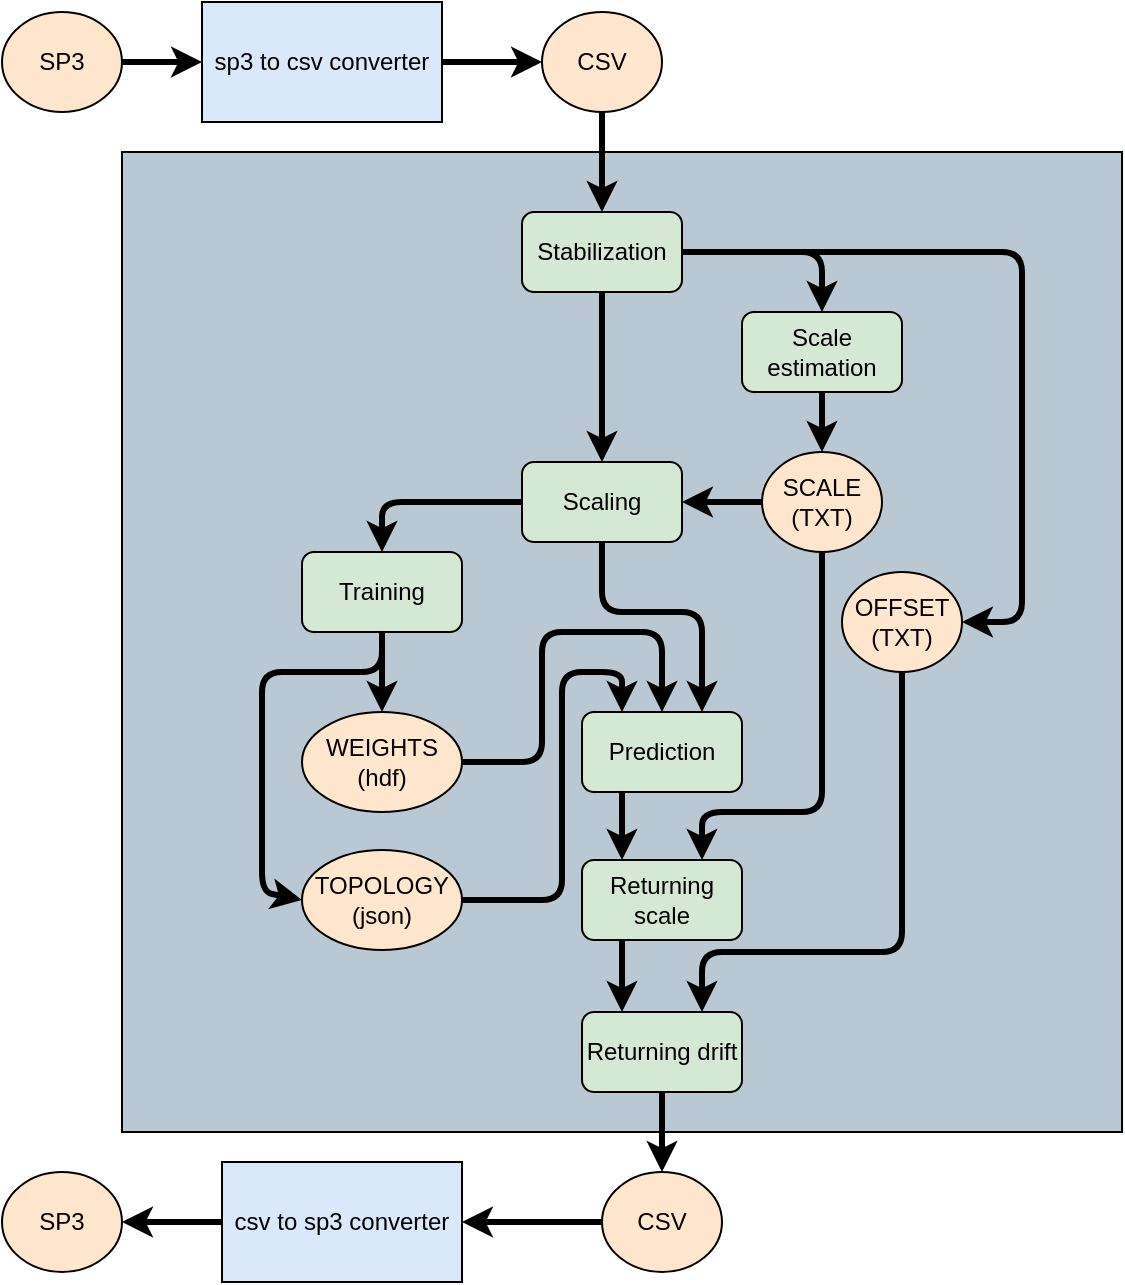 <mxfile version="12.4.2" type="device" pages="1"><diagram id="MZEdNCMs1ffgLzmJNv64" name="Page-1"><mxGraphModel dx="1102" dy="790" grid="1" gridSize="10" guides="1" tooltips="1" connect="1" arrows="1" fold="1" page="1" pageScale="1" pageWidth="827" pageHeight="1169" math="0" shadow="0"><root><mxCell id="0"/><mxCell id="1" parent="0"/><mxCell id="uX3dEctT-2bdbG9sEsrv-47" value="" style="rounded=0;whiteSpace=wrap;html=1;strokeColor=#000000;fillColor=#bac8d3;" parent="1" vertex="1"><mxGeometry x="100" y="115" width="500" height="490" as="geometry"/></mxCell><mxCell id="uX3dEctT-2bdbG9sEsrv-1" value="SP3" style="ellipse;whiteSpace=wrap;html=1;fillColor=#ffe6cc;strokeColor=#000000;" parent="1" vertex="1"><mxGeometry x="40" y="45" width="60" height="50" as="geometry"/></mxCell><mxCell id="uX3dEctT-2bdbG9sEsrv-2" value="sp3 to csv converter" style="rounded=0;whiteSpace=wrap;html=1;strokeColor=#000000;fillColor=#dae8fc;" parent="1" vertex="1"><mxGeometry x="140" y="40" width="120" height="60" as="geometry"/></mxCell><mxCell id="uX3dEctT-2bdbG9sEsrv-3" value="" style="endArrow=classic;html=1;exitX=1;exitY=0.5;exitDx=0;exitDy=0;entryX=0;entryY=0.5;entryDx=0;entryDy=0;strokeWidth=3;" parent="1" source="uX3dEctT-2bdbG9sEsrv-1" target="uX3dEctT-2bdbG9sEsrv-2" edge="1"><mxGeometry width="50" height="50" relative="1" as="geometry"><mxPoint x="130" y="175" as="sourcePoint"/><mxPoint x="180" y="125" as="targetPoint"/></mxGeometry></mxCell><mxCell id="uX3dEctT-2bdbG9sEsrv-4" value="CSV" style="ellipse;whiteSpace=wrap;html=1;fillColor=#ffe6cc;strokeColor=#000000;" parent="1" vertex="1"><mxGeometry x="310" y="45" width="60" height="50" as="geometry"/></mxCell><mxCell id="uX3dEctT-2bdbG9sEsrv-5" value="" style="endArrow=classic;html=1;strokeWidth=3;exitX=1;exitY=0.5;exitDx=0;exitDy=0;entryX=0;entryY=0.5;entryDx=0;entryDy=0;" parent="1" source="uX3dEctT-2bdbG9sEsrv-2" target="uX3dEctT-2bdbG9sEsrv-4" edge="1"><mxGeometry width="50" height="50" relative="1" as="geometry"><mxPoint x="300" y="165" as="sourcePoint"/><mxPoint x="350" y="115" as="targetPoint"/></mxGeometry></mxCell><mxCell id="uX3dEctT-2bdbG9sEsrv-7" value="Stabilization" style="rounded=1;whiteSpace=wrap;html=1;strokeColor=#000000;fillColor=#d5e8d4;" parent="1" vertex="1"><mxGeometry x="300" y="145" width="80" height="40" as="geometry"/></mxCell><mxCell id="uX3dEctT-2bdbG9sEsrv-8" value="Scaling" style="rounded=1;whiteSpace=wrap;html=1;strokeColor=#000000;fillColor=#d5e8d4;" parent="1" vertex="1"><mxGeometry x="300" y="270" width="80" height="40" as="geometry"/></mxCell><mxCell id="uX3dEctT-2bdbG9sEsrv-9" value="" style="endArrow=classic;html=1;strokeWidth=3;exitX=0.5;exitY=1;exitDx=0;exitDy=0;entryX=0.5;entryY=0;entryDx=0;entryDy=0;" parent="1" source="uX3dEctT-2bdbG9sEsrv-4" target="uX3dEctT-2bdbG9sEsrv-7" edge="1"><mxGeometry width="50" height="50" relative="1" as="geometry"><mxPoint x="420" y="145" as="sourcePoint"/><mxPoint x="470" y="95" as="targetPoint"/></mxGeometry></mxCell><mxCell id="uX3dEctT-2bdbG9sEsrv-10" value="" style="endArrow=classic;html=1;strokeWidth=3;exitX=0.5;exitY=1;exitDx=0;exitDy=0;entryX=0.5;entryY=0;entryDx=0;entryDy=0;" parent="1" source="uX3dEctT-2bdbG9sEsrv-7" target="uX3dEctT-2bdbG9sEsrv-8" edge="1"><mxGeometry width="50" height="50" relative="1" as="geometry"><mxPoint x="450" y="225" as="sourcePoint"/><mxPoint x="500" y="175" as="targetPoint"/></mxGeometry></mxCell><mxCell id="uX3dEctT-2bdbG9sEsrv-12" value="Scale estimation" style="rounded=1;whiteSpace=wrap;html=1;strokeColor=#000000;fillColor=#d5e8d4;" parent="1" vertex="1"><mxGeometry x="410" y="195" width="80" height="40" as="geometry"/></mxCell><mxCell id="uX3dEctT-2bdbG9sEsrv-14" value="" style="endArrow=classic;html=1;strokeWidth=3;exitX=1;exitY=0.5;exitDx=0;exitDy=0;entryX=0.5;entryY=0;entryDx=0;entryDy=0;" parent="1" source="uX3dEctT-2bdbG9sEsrv-7" target="uX3dEctT-2bdbG9sEsrv-12" edge="1"><mxGeometry width="50" height="50" relative="1" as="geometry"><mxPoint x="420" y="195" as="sourcePoint"/><mxPoint x="470" y="145" as="targetPoint"/><Array as="points"><mxPoint x="450" y="165"/></Array></mxGeometry></mxCell><mxCell id="uX3dEctT-2bdbG9sEsrv-15" value="SCALE (TXT)" style="ellipse;whiteSpace=wrap;html=1;fillColor=#ffe6cc;strokeColor=#000000;" parent="1" vertex="1"><mxGeometry x="420" y="265" width="60" height="50" as="geometry"/></mxCell><mxCell id="uX3dEctT-2bdbG9sEsrv-16" value="" style="endArrow=classic;html=1;strokeWidth=3;exitX=0.5;exitY=1;exitDx=0;exitDy=0;entryX=0.5;entryY=0;entryDx=0;entryDy=0;" parent="1" source="uX3dEctT-2bdbG9sEsrv-12" target="uX3dEctT-2bdbG9sEsrv-15" edge="1"><mxGeometry width="50" height="50" relative="1" as="geometry"><mxPoint x="520" y="285" as="sourcePoint"/><mxPoint x="570" y="235" as="targetPoint"/></mxGeometry></mxCell><mxCell id="uX3dEctT-2bdbG9sEsrv-17" value="" style="endArrow=classic;html=1;strokeWidth=3;entryX=1;entryY=0.5;entryDx=0;entryDy=0;exitX=0;exitY=0.5;exitDx=0;exitDy=0;" parent="1" source="uX3dEctT-2bdbG9sEsrv-15" target="uX3dEctT-2bdbG9sEsrv-8" edge="1"><mxGeometry width="50" height="50" relative="1" as="geometry"><mxPoint x="480" y="395" as="sourcePoint"/><mxPoint x="530" y="345" as="targetPoint"/></mxGeometry></mxCell><mxCell id="uX3dEctT-2bdbG9sEsrv-18" value="Training" style="rounded=1;whiteSpace=wrap;html=1;strokeColor=#000000;fillColor=#d5e8d4;" parent="1" vertex="1"><mxGeometry x="190" y="315" width="80" height="40" as="geometry"/></mxCell><mxCell id="uX3dEctT-2bdbG9sEsrv-20" value="" style="endArrow=classic;html=1;strokeWidth=3;exitX=0;exitY=0.5;exitDx=0;exitDy=0;entryX=0.5;entryY=0;entryDx=0;entryDy=0;" parent="1" source="uX3dEctT-2bdbG9sEsrv-8" target="uX3dEctT-2bdbG9sEsrv-18" edge="1"><mxGeometry width="50" height="50" relative="1" as="geometry"><mxPoint x="250" y="265" as="sourcePoint"/><mxPoint x="300" y="215" as="targetPoint"/><Array as="points"><mxPoint x="230" y="290"/></Array></mxGeometry></mxCell><mxCell id="uX3dEctT-2bdbG9sEsrv-21" value="WEIGHTS (hdf)" style="ellipse;whiteSpace=wrap;html=1;fillColor=#ffe6cc;strokeColor=#000000;" parent="1" vertex="1"><mxGeometry x="190" y="395" width="80" height="50" as="geometry"/></mxCell><mxCell id="uX3dEctT-2bdbG9sEsrv-22" value="TOPOLOGY&lt;br&gt;(json)" style="ellipse;whiteSpace=wrap;html=1;fillColor=#ffe6cc;strokeColor=#000000;" parent="1" vertex="1"><mxGeometry x="190" y="464" width="80" height="50" as="geometry"/></mxCell><mxCell id="uX3dEctT-2bdbG9sEsrv-23" value="" style="endArrow=classic;html=1;strokeWidth=3;exitX=0.5;exitY=1;exitDx=0;exitDy=0;entryX=0.5;entryY=0;entryDx=0;entryDy=0;" parent="1" source="uX3dEctT-2bdbG9sEsrv-18" target="uX3dEctT-2bdbG9sEsrv-21" edge="1"><mxGeometry width="50" height="50" relative="1" as="geometry"><mxPoint x="120" y="385" as="sourcePoint"/><mxPoint x="170" y="335" as="targetPoint"/></mxGeometry></mxCell><mxCell id="uX3dEctT-2bdbG9sEsrv-24" value="" style="endArrow=classic;html=1;strokeWidth=3;exitX=0.5;exitY=1;exitDx=0;exitDy=0;entryX=0;entryY=0.5;entryDx=0;entryDy=0;" parent="1" source="uX3dEctT-2bdbG9sEsrv-18" target="uX3dEctT-2bdbG9sEsrv-22" edge="1"><mxGeometry width="50" height="50" relative="1" as="geometry"><mxPoint x="50" y="405" as="sourcePoint"/><mxPoint x="120" y="415" as="targetPoint"/><Array as="points"><mxPoint x="230" y="375"/><mxPoint x="170" y="375"/><mxPoint x="170" y="485"/></Array></mxGeometry></mxCell><mxCell id="uX3dEctT-2bdbG9sEsrv-25" value="Prediction" style="rounded=1;whiteSpace=wrap;html=1;strokeColor=#000000;fillColor=#d5e8d4;" parent="1" vertex="1"><mxGeometry x="330" y="395" width="80" height="40" as="geometry"/></mxCell><mxCell id="uX3dEctT-2bdbG9sEsrv-26" value="OFFSET (TXT)" style="ellipse;whiteSpace=wrap;html=1;fillColor=#ffe6cc;strokeColor=#000000;" parent="1" vertex="1"><mxGeometry x="460" y="325" width="60" height="50" as="geometry"/></mxCell><mxCell id="uX3dEctT-2bdbG9sEsrv-27" value="" style="endArrow=classic;html=1;strokeWidth=3;entryX=1;entryY=0.5;entryDx=0;entryDy=0;" parent="1" target="uX3dEctT-2bdbG9sEsrv-26" edge="1"><mxGeometry width="50" height="50" relative="1" as="geometry"><mxPoint x="380" y="165" as="sourcePoint"/><mxPoint x="510" y="345" as="targetPoint"/><Array as="points"><mxPoint x="550" y="165"/><mxPoint x="550" y="350"/></Array></mxGeometry></mxCell><mxCell id="uX3dEctT-2bdbG9sEsrv-28" value="" style="endArrow=classic;html=1;strokeWidth=3;exitX=1;exitY=0.5;exitDx=0;exitDy=0;entryX=0.25;entryY=0;entryDx=0;entryDy=0;" parent="1" source="uX3dEctT-2bdbG9sEsrv-22" target="uX3dEctT-2bdbG9sEsrv-25" edge="1"><mxGeometry width="50" height="50" relative="1" as="geometry"><mxPoint x="280" y="495" as="sourcePoint"/><mxPoint x="330" y="445" as="targetPoint"/><Array as="points"><mxPoint x="320" y="489"/><mxPoint x="320" y="375"/><mxPoint x="350" y="375"/></Array></mxGeometry></mxCell><mxCell id="uX3dEctT-2bdbG9sEsrv-29" value="" style="endArrow=classic;html=1;strokeWidth=3;exitX=1;exitY=0.5;exitDx=0;exitDy=0;entryX=0.5;entryY=0;entryDx=0;entryDy=0;" parent="1" source="uX3dEctT-2bdbG9sEsrv-21" target="uX3dEctT-2bdbG9sEsrv-25" edge="1"><mxGeometry width="50" height="50" relative="1" as="geometry"><mxPoint x="290" y="375" as="sourcePoint"/><mxPoint x="340" y="325" as="targetPoint"/><Array as="points"><mxPoint x="310" y="420"/><mxPoint x="310" y="355"/><mxPoint x="370" y="355"/></Array></mxGeometry></mxCell><mxCell id="uX3dEctT-2bdbG9sEsrv-30" value="" style="endArrow=classic;html=1;strokeWidth=3;exitX=0.5;exitY=1;exitDx=0;exitDy=0;entryX=0.75;entryY=0;entryDx=0;entryDy=0;" parent="1" source="uX3dEctT-2bdbG9sEsrv-8" target="uX3dEctT-2bdbG9sEsrv-25" edge="1"><mxGeometry width="50" height="50" relative="1" as="geometry"><mxPoint x="440" y="465" as="sourcePoint"/><mxPoint x="490" y="415" as="targetPoint"/><Array as="points"><mxPoint x="340" y="345"/><mxPoint x="390" y="345"/></Array></mxGeometry></mxCell><mxCell id="uX3dEctT-2bdbG9sEsrv-31" value="Returning scale" style="rounded=1;whiteSpace=wrap;html=1;strokeColor=#000000;fillColor=#d5e8d4;" parent="1" vertex="1"><mxGeometry x="330" y="469" width="80" height="40" as="geometry"/></mxCell><mxCell id="uX3dEctT-2bdbG9sEsrv-32" value="" style="endArrow=classic;html=1;strokeWidth=3;exitX=0.25;exitY=1;exitDx=0;exitDy=0;entryX=0.25;entryY=0;entryDx=0;entryDy=0;" parent="1" source="uX3dEctT-2bdbG9sEsrv-25" target="uX3dEctT-2bdbG9sEsrv-31" edge="1"><mxGeometry width="50" height="50" relative="1" as="geometry"><mxPoint x="420" y="475" as="sourcePoint"/><mxPoint x="470" y="425" as="targetPoint"/></mxGeometry></mxCell><mxCell id="uX3dEctT-2bdbG9sEsrv-33" value="" style="endArrow=classic;html=1;strokeWidth=3;exitX=0.5;exitY=1;exitDx=0;exitDy=0;entryX=0.75;entryY=0;entryDx=0;entryDy=0;" parent="1" source="uX3dEctT-2bdbG9sEsrv-15" target="uX3dEctT-2bdbG9sEsrv-31" edge="1"><mxGeometry width="50" height="50" relative="1" as="geometry"><mxPoint x="460" y="485" as="sourcePoint"/><mxPoint x="430" y="425" as="targetPoint"/><Array as="points"><mxPoint x="450" y="445"/><mxPoint x="390" y="445"/></Array></mxGeometry></mxCell><mxCell id="uX3dEctT-2bdbG9sEsrv-34" value="Returning drift" style="rounded=1;whiteSpace=wrap;html=1;strokeColor=#000000;fillColor=#d5e8d4;" parent="1" vertex="1"><mxGeometry x="330" y="545" width="80" height="40" as="geometry"/></mxCell><mxCell id="uX3dEctT-2bdbG9sEsrv-35" value="" style="endArrow=classic;html=1;strokeWidth=3;exitX=0.25;exitY=1;exitDx=0;exitDy=0;entryX=0.25;entryY=0;entryDx=0;entryDy=0;" parent="1" source="uX3dEctT-2bdbG9sEsrv-31" target="uX3dEctT-2bdbG9sEsrv-34" edge="1"><mxGeometry width="50" height="50" relative="1" as="geometry"><mxPoint x="450" y="555" as="sourcePoint"/><mxPoint x="500" y="505" as="targetPoint"/></mxGeometry></mxCell><mxCell id="uX3dEctT-2bdbG9sEsrv-36" value="" style="endArrow=classic;html=1;strokeWidth=3;exitX=0.5;exitY=1;exitDx=0;exitDy=0;entryX=0.75;entryY=0;entryDx=0;entryDy=0;" parent="1" source="uX3dEctT-2bdbG9sEsrv-26" target="uX3dEctT-2bdbG9sEsrv-34" edge="1"><mxGeometry width="50" height="50" relative="1" as="geometry"><mxPoint x="490" y="485" as="sourcePoint"/><mxPoint x="540" y="435" as="targetPoint"/><Array as="points"><mxPoint x="490" y="515"/><mxPoint x="390" y="515"/></Array></mxGeometry></mxCell><mxCell id="uX3dEctT-2bdbG9sEsrv-41" value="SP3" style="ellipse;whiteSpace=wrap;html=1;fillColor=#ffe6cc;strokeColor=#000000;" parent="1" vertex="1"><mxGeometry x="40" y="625" width="60" height="50" as="geometry"/></mxCell><mxCell id="uX3dEctT-2bdbG9sEsrv-42" value="csv to sp3 converter" style="rounded=0;whiteSpace=wrap;html=1;strokeColor=#000000;fillColor=#dae8fc;" parent="1" vertex="1"><mxGeometry x="150" y="620" width="120" height="60" as="geometry"/></mxCell><mxCell id="uX3dEctT-2bdbG9sEsrv-43" value="" style="endArrow=none;html=1;exitX=1;exitY=0.5;exitDx=0;exitDy=0;entryX=0;entryY=0.5;entryDx=0;entryDy=0;strokeWidth=3;startArrow=classic;startFill=1;endFill=0;" parent="1" source="uX3dEctT-2bdbG9sEsrv-41" target="uX3dEctT-2bdbG9sEsrv-42" edge="1"><mxGeometry width="50" height="50" relative="1" as="geometry"><mxPoint x="155" y="740" as="sourcePoint"/><mxPoint x="205" y="690" as="targetPoint"/></mxGeometry></mxCell><mxCell id="uX3dEctT-2bdbG9sEsrv-44" value="CSV" style="ellipse;whiteSpace=wrap;html=1;fillColor=#ffe6cc;strokeColor=#000000;" parent="1" vertex="1"><mxGeometry x="340" y="625" width="60" height="50" as="geometry"/></mxCell><mxCell id="uX3dEctT-2bdbG9sEsrv-45" value="" style="endArrow=none;html=1;strokeWidth=3;exitX=1;exitY=0.5;exitDx=0;exitDy=0;entryX=0;entryY=0.5;entryDx=0;entryDy=0;startArrow=classic;startFill=1;endFill=0;" parent="1" source="uX3dEctT-2bdbG9sEsrv-42" target="uX3dEctT-2bdbG9sEsrv-44" edge="1"><mxGeometry width="50" height="50" relative="1" as="geometry"><mxPoint x="325" y="730" as="sourcePoint"/><mxPoint x="375" y="680" as="targetPoint"/></mxGeometry></mxCell><mxCell id="uX3dEctT-2bdbG9sEsrv-46" value="" style="endArrow=classic;html=1;strokeWidth=3;exitX=0.5;exitY=1;exitDx=0;exitDy=0;entryX=0.5;entryY=0;entryDx=0;entryDy=0;" parent="1" source="uX3dEctT-2bdbG9sEsrv-34" target="uX3dEctT-2bdbG9sEsrv-44" edge="1"><mxGeometry width="50" height="50" relative="1" as="geometry"><mxPoint x="490" y="615" as="sourcePoint"/><mxPoint x="540" y="565" as="targetPoint"/></mxGeometry></mxCell></root></mxGraphModel></diagram></mxfile>